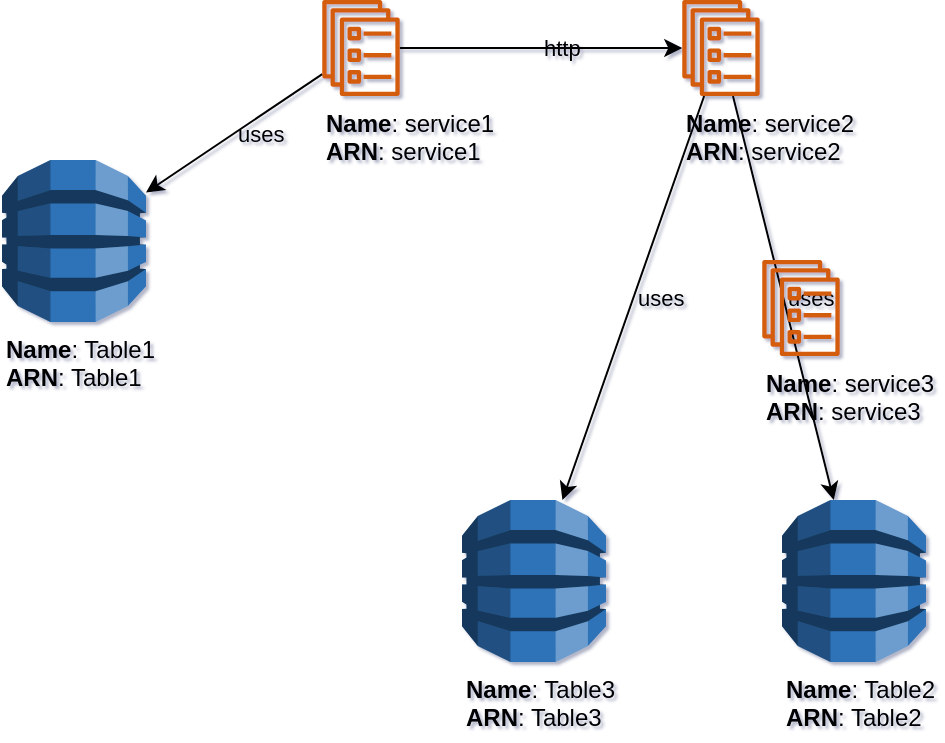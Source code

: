 <mxfile type="MultiCloud">
	<diagram id="diagram_1" name="AWS components">
		<mxGraphModel dx="1015" dy="661" grid="1" gridSize="10" guides="1" tooltips="1" connect="1" arrows="1" fold="1" page="1" pageScale="1" pageWidth="850" pageHeight="1100" math="0" shadow="1">
			<root>
				<mxCell id="0"/>
				<mxCell id="1" parent="0"/>
				<mxCell id="2" parent="0" value="services"/>
				<mxCell id="vertex:ecs_service:service1" value="&lt;b&gt;Name&lt;/b&gt;: service1&lt;BR&gt;&lt;b&gt;ARN&lt;/b&gt;: service1" style="sketch=0;outlineConnect=0;gradientColor=none;fillColor=#D45B07;strokeColor=none;dashed=0;verticalLabelPosition=bottom;verticalAlign=top;align=left;html=1;fontSize=12;fontStyle=0;aspect=fixed;pointerEvents=1;shape=mxgraph.aws4.ecs_service;" parent="2" vertex="1">
					<mxGeometry width="39" height="48" as="geometry" x="-220" y="-130"/>
				</mxCell>
				<mxCell id="vertex:ecs_service:service2" value="&lt;b&gt;Name&lt;/b&gt;: service2&lt;BR&gt;&lt;b&gt;ARN&lt;/b&gt;: service2" style="sketch=0;outlineConnect=0;gradientColor=none;fillColor=#D45B07;strokeColor=none;dashed=0;verticalLabelPosition=bottom;verticalAlign=top;align=left;html=1;fontSize=12;fontStyle=0;aspect=fixed;pointerEvents=1;shape=mxgraph.aws4.ecs_service;" parent="2" vertex="1">
					<mxGeometry width="39" height="48" as="geometry" x="-40" y="-130"/>
				</mxCell>
				<mxCell id="vertex:ecs_service:service3" value="&lt;b&gt;Name&lt;/b&gt;: service3&lt;BR&gt;&lt;b&gt;ARN&lt;/b&gt;: service3" style="sketch=0;outlineConnect=0;gradientColor=none;fillColor=#D45B07;strokeColor=none;dashed=0;verticalLabelPosition=bottom;verticalAlign=top;align=left;html=1;fontSize=12;fontStyle=0;aspect=fixed;pointerEvents=1;shape=mxgraph.aws4.ecs_service;" parent="2" vertex="1">
					<mxGeometry width="39" height="48" as="geometry"/>
				</mxCell>
				<mxCell id="edge:ecs_service:service1:to:ecs_service:service2" style="jettySize=auto;html=1;startArrow=none;endArrow=classic;" parent="1" source="vertex:ecs_service:service1" target="vertex:ecs_service:service2" edge="2">
					<mxGeometry as="geometry"/>
				</mxCell>
				<mxCell id="label:ecs_service:service1:to:ecs_service:service2" value="http" style="edgeLabel;html=1;align=left;verticalAlign=middle;resizable=0;points=[];labelBackgroundColor=none;" parent="edge:ecs_service:service1:to:ecs_service:service2" vertex="1" connectable="0">
					<mxGeometry relative="1" as="geometry">
						<mxPoint as="offset"/>
					</mxGeometry>
				</mxCell>
				<mxCell id="3" parent="0" value="data"/>
				<mxCell id="vertex:dynamo:Table1" value="&lt;b&gt;Name&lt;/b&gt;: Table1&lt;BR&gt;&lt;b&gt;ARN&lt;/b&gt;: Table1" style="outlineConnect=0;dashed=0;verticalLabelPosition=bottom;verticalAlign=top;align=left;html=1;shape=mxgraph.aws3.dynamo_db;fillColor=#2E73B8;gradientColor=none;" parent="3" vertex="1">
					<mxGeometry width="72" height="81" as="geometry" x="-380" y="-50"/>
				</mxCell>
				<mxCell id="vertex:dynamo:Table2" value="&lt;b&gt;Name&lt;/b&gt;: Table2&lt;BR&gt;&lt;b&gt;ARN&lt;/b&gt;: Table2" style="outlineConnect=0;dashed=0;verticalLabelPosition=bottom;verticalAlign=top;align=left;html=1;shape=mxgraph.aws3.dynamo_db;fillColor=#2E73B8;gradientColor=none;" parent="3" vertex="1">
					<mxGeometry width="72" height="81" as="geometry" x="10" y="120"/>
				</mxCell>
				<mxCell id="vertex:dynamo:Table3" value="&lt;b&gt;Name&lt;/b&gt;: Table3&lt;BR&gt;&lt;b&gt;ARN&lt;/b&gt;: Table3" style="outlineConnect=0;dashed=0;verticalLabelPosition=bottom;verticalAlign=top;align=left;html=1;shape=mxgraph.aws3.dynamo_db;fillColor=#2E73B8;gradientColor=none;" parent="3" vertex="1">
					<mxGeometry width="72" height="81" as="geometry" x="-150" y="120"/>
				</mxCell>
				<mxCell id="edge:ecs_service:service1:to:dynamo:Table1" style="jettySize=auto;html=1;startArrow=none;endArrow=classic;" parent="1" source="vertex:ecs_service:service1" target="vertex:dynamo:Table1" edge="2">
					<mxGeometry as="geometry"/>
				</mxCell>
				<mxCell id="label:ecs_service:service1:to:dynamo:Table1" value="uses" style="edgeLabel;html=1;align=left;verticalAlign=middle;resizable=0;points=[];labelBackgroundColor=none;" parent="edge:ecs_service:service1:to:dynamo:Table1" vertex="1" connectable="0">
					<mxGeometry relative="1" as="geometry">
						<mxPoint as="offset"/>
					</mxGeometry>
				</mxCell>
				<mxCell id="edge:ecs_service:service2:to:dynamo:Table2" style="jettySize=auto;html=1;startArrow=none;endArrow=classic;" parent="1" source="vertex:ecs_service:service2" target="vertex:dynamo:Table2" edge="2">
					<mxGeometry as="geometry"/>
				</mxCell>
				<mxCell id="label:ecs_service:service2:to:dynamo:Table2" value="uses" style="edgeLabel;html=1;align=left;verticalAlign=middle;resizable=0;points=[];labelBackgroundColor=none;" parent="edge:ecs_service:service2:to:dynamo:Table2" vertex="1" connectable="0">
					<mxGeometry relative="1" as="geometry">
						<mxPoint as="offset"/>
					</mxGeometry>
				</mxCell>
				<mxCell id="edge:ecs_service:service2:to:dynamo:Table3" style="jettySize=auto;html=1;startArrow=none;endArrow=classic;" parent="1" source="vertex:ecs_service:service2" target="vertex:dynamo:Table3" edge="2">
					<mxGeometry as="geometry"/>
				</mxCell>
				<mxCell id="label:ecs_service:service2:to:dynamo:Table3" value="uses" style="edgeLabel;html=1;align=left;verticalAlign=middle;resizable=0;points=[];labelBackgroundColor=none;" parent="edge:ecs_service:service2:to:dynamo:Table3" vertex="1" connectable="0">
					<mxGeometry relative="1" as="geometry">
						<mxPoint as="offset"/>
					</mxGeometry>
				</mxCell>
			</root>
		</mxGraphModel>
	</diagram>
</mxfile>
